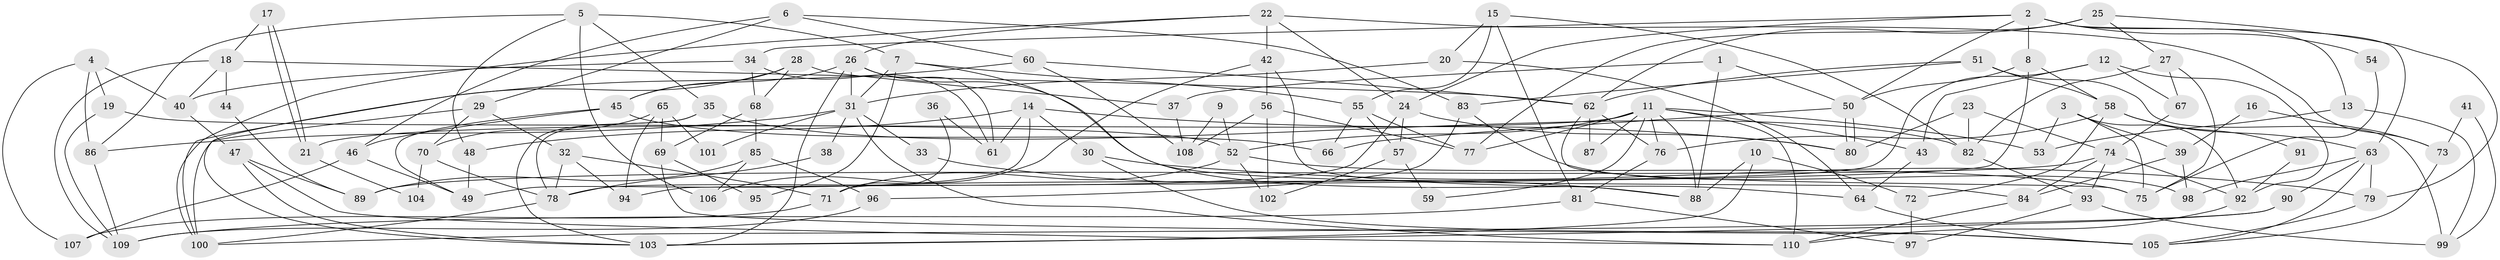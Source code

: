 // coarse degree distribution, {3: 0.16883116883116883, 9: 0.05194805194805195, 4: 0.2857142857142857, 5: 0.16883116883116883, 7: 0.06493506493506493, 8: 0.025974025974025976, 12: 0.012987012987012988, 2: 0.11688311688311688, 6: 0.07792207792207792, 10: 0.012987012987012988, 11: 0.012987012987012988}
// Generated by graph-tools (version 1.1) at 2025/24/03/03/25 07:24:01]
// undirected, 110 vertices, 220 edges
graph export_dot {
graph [start="1"]
  node [color=gray90,style=filled];
  1;
  2;
  3;
  4;
  5;
  6;
  7;
  8;
  9;
  10;
  11;
  12;
  13;
  14;
  15;
  16;
  17;
  18;
  19;
  20;
  21;
  22;
  23;
  24;
  25;
  26;
  27;
  28;
  29;
  30;
  31;
  32;
  33;
  34;
  35;
  36;
  37;
  38;
  39;
  40;
  41;
  42;
  43;
  44;
  45;
  46;
  47;
  48;
  49;
  50;
  51;
  52;
  53;
  54;
  55;
  56;
  57;
  58;
  59;
  60;
  61;
  62;
  63;
  64;
  65;
  66;
  67;
  68;
  69;
  70;
  71;
  72;
  73;
  74;
  75;
  76;
  77;
  78;
  79;
  80;
  81;
  82;
  83;
  84;
  85;
  86;
  87;
  88;
  89;
  90;
  91;
  92;
  93;
  94;
  95;
  96;
  97;
  98;
  99;
  100;
  101;
  102;
  103;
  104;
  105;
  106;
  107;
  108;
  109;
  110;
  1 -- 50;
  1 -- 88;
  1 -- 37;
  2 -- 34;
  2 -- 63;
  2 -- 8;
  2 -- 13;
  2 -- 24;
  2 -- 50;
  2 -- 54;
  3 -- 92;
  3 -- 75;
  3 -- 39;
  3 -- 53;
  4 -- 40;
  4 -- 86;
  4 -- 19;
  4 -- 107;
  5 -- 106;
  5 -- 35;
  5 -- 7;
  5 -- 48;
  5 -- 86;
  6 -- 46;
  6 -- 60;
  6 -- 29;
  6 -- 83;
  7 -- 55;
  7 -- 31;
  7 -- 64;
  7 -- 95;
  8 -- 50;
  8 -- 58;
  8 -- 94;
  9 -- 52;
  9 -- 108;
  10 -- 103;
  10 -- 88;
  10 -- 72;
  11 -- 110;
  11 -- 52;
  11 -- 21;
  11 -- 43;
  11 -- 53;
  11 -- 59;
  11 -- 76;
  11 -- 77;
  11 -- 87;
  11 -- 88;
  12 -- 43;
  12 -- 71;
  12 -- 67;
  12 -- 92;
  13 -- 53;
  13 -- 99;
  14 -- 80;
  14 -- 49;
  14 -- 30;
  14 -- 48;
  14 -- 61;
  15 -- 81;
  15 -- 82;
  15 -- 20;
  15 -- 55;
  16 -- 39;
  16 -- 73;
  17 -- 18;
  17 -- 21;
  17 -- 21;
  18 -- 62;
  18 -- 109;
  18 -- 40;
  18 -- 44;
  19 -- 109;
  19 -- 52;
  20 -- 31;
  20 -- 64;
  21 -- 104;
  22 -- 24;
  22 -- 26;
  22 -- 42;
  22 -- 73;
  22 -- 100;
  23 -- 82;
  23 -- 80;
  23 -- 74;
  24 -- 78;
  24 -- 57;
  24 -- 80;
  25 -- 79;
  25 -- 77;
  25 -- 27;
  25 -- 62;
  26 -- 31;
  26 -- 103;
  26 -- 45;
  26 -- 61;
  26 -- 84;
  27 -- 75;
  27 -- 67;
  27 -- 82;
  28 -- 37;
  28 -- 68;
  28 -- 45;
  28 -- 103;
  29 -- 100;
  29 -- 32;
  29 -- 70;
  30 -- 79;
  30 -- 105;
  31 -- 110;
  31 -- 33;
  31 -- 38;
  31 -- 86;
  31 -- 101;
  32 -- 94;
  32 -- 71;
  32 -- 78;
  33 -- 88;
  34 -- 40;
  34 -- 61;
  34 -- 68;
  35 -- 103;
  35 -- 82;
  35 -- 78;
  36 -- 61;
  36 -- 71;
  37 -- 108;
  38 -- 78;
  39 -- 84;
  39 -- 98;
  40 -- 47;
  41 -- 99;
  41 -- 73;
  42 -- 56;
  42 -- 88;
  42 -- 106;
  43 -- 64;
  44 -- 89;
  45 -- 46;
  45 -- 49;
  45 -- 66;
  46 -- 49;
  46 -- 107;
  47 -- 110;
  47 -- 103;
  47 -- 89;
  48 -- 49;
  50 -- 80;
  50 -- 80;
  50 -- 66;
  51 -- 62;
  51 -- 58;
  51 -- 83;
  51 -- 99;
  52 -- 71;
  52 -- 75;
  52 -- 102;
  54 -- 75;
  55 -- 66;
  55 -- 57;
  55 -- 77;
  56 -- 102;
  56 -- 77;
  56 -- 108;
  57 -- 59;
  57 -- 102;
  58 -- 63;
  58 -- 72;
  58 -- 76;
  58 -- 91;
  60 -- 62;
  60 -- 100;
  60 -- 108;
  62 -- 76;
  62 -- 75;
  62 -- 87;
  63 -- 98;
  63 -- 105;
  63 -- 79;
  63 -- 90;
  64 -- 105;
  65 -- 69;
  65 -- 70;
  65 -- 94;
  65 -- 101;
  67 -- 74;
  68 -- 85;
  68 -- 69;
  69 -- 105;
  69 -- 95;
  70 -- 78;
  70 -- 104;
  71 -- 107;
  72 -- 97;
  73 -- 105;
  74 -- 84;
  74 -- 89;
  74 -- 92;
  74 -- 93;
  76 -- 81;
  78 -- 100;
  79 -- 105;
  81 -- 97;
  81 -- 109;
  82 -- 93;
  83 -- 96;
  83 -- 98;
  84 -- 110;
  85 -- 96;
  85 -- 89;
  85 -- 106;
  86 -- 109;
  90 -- 100;
  90 -- 103;
  91 -- 92;
  92 -- 110;
  93 -- 99;
  93 -- 97;
  96 -- 109;
}
